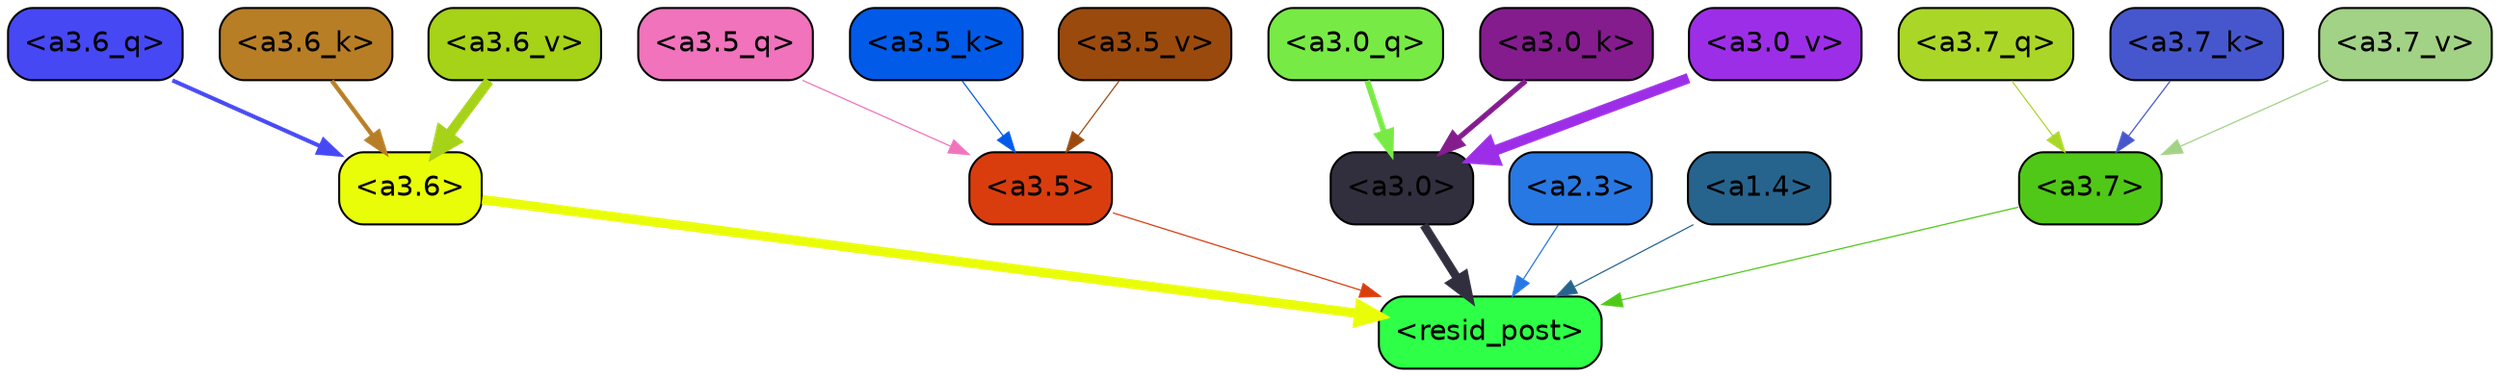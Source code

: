 strict digraph "" {
	graph [bgcolor=transparent,
		layout=dot,
		overlap=false,
		splines=true
	];
	"<a3.7>"	[color=black,
		fillcolor="#50c817",
		fontname=Helvetica,
		shape=box,
		style="filled, rounded"];
	"<resid_post>"	[color=black,
		fillcolor="#2eff47",
		fontname=Helvetica,
		shape=box,
		style="filled, rounded"];
	"<a3.7>" -> "<resid_post>"	[color="#50c817",
		penwidth=0.6];
	"<a3.6>"	[color=black,
		fillcolor="#e9fc08",
		fontname=Helvetica,
		shape=box,
		style="filled, rounded"];
	"<a3.6>" -> "<resid_post>"	[color="#e9fc08",
		penwidth=4.6696330308914185];
	"<a3.5>"	[color=black,
		fillcolor="#d93d0e",
		fontname=Helvetica,
		shape=box,
		style="filled, rounded"];
	"<a3.5>" -> "<resid_post>"	[color="#d93d0e",
		penwidth=0.6];
	"<a3.0>"	[color=black,
		fillcolor="#312e3d",
		fontname=Helvetica,
		shape=box,
		style="filled, rounded"];
	"<a3.0>" -> "<resid_post>"	[color="#312e3d",
		penwidth=4.282557368278503];
	"<a2.3>"	[color=black,
		fillcolor="#2878e3",
		fontname=Helvetica,
		shape=box,
		style="filled, rounded"];
	"<a2.3>" -> "<resid_post>"	[color="#2878e3",
		penwidth=0.6];
	"<a1.4>"	[color=black,
		fillcolor="#26648e",
		fontname=Helvetica,
		shape=box,
		style="filled, rounded"];
	"<a1.4>" -> "<resid_post>"	[color="#26648e",
		penwidth=0.6];
	"<a3.7_q>"	[color=black,
		fillcolor="#aad727",
		fontname=Helvetica,
		shape=box,
		style="filled, rounded"];
	"<a3.7_q>" -> "<a3.7>"	[color="#aad727",
		penwidth=0.6];
	"<a3.6_q>"	[color=black,
		fillcolor="#4648f4",
		fontname=Helvetica,
		shape=box,
		style="filled, rounded"];
	"<a3.6_q>" -> "<a3.6>"	[color="#4648f4",
		penwidth=2.03758105635643];
	"<a3.5_q>"	[color=black,
		fillcolor="#f073bc",
		fontname=Helvetica,
		shape=box,
		style="filled, rounded"];
	"<a3.5_q>" -> "<a3.5>"	[color="#f073bc",
		penwidth=0.6];
	"<a3.0_q>"	[color=black,
		fillcolor="#78ea45",
		fontname=Helvetica,
		shape=box,
		style="filled, rounded"];
	"<a3.0_q>" -> "<a3.0>"	[color="#78ea45",
		penwidth=2.8638100624084473];
	"<a3.7_k>"	[color=black,
		fillcolor="#4657ce",
		fontname=Helvetica,
		shape=box,
		style="filled, rounded"];
	"<a3.7_k>" -> "<a3.7>"	[color="#4657ce",
		penwidth=0.6];
	"<a3.6_k>"	[color=black,
		fillcolor="#b87e26",
		fontname=Helvetica,
		shape=box,
		style="filled, rounded"];
	"<a3.6_k>" -> "<a3.6>"	[color="#b87e26",
		penwidth=2.174198240041733];
	"<a3.5_k>"	[color=black,
		fillcolor="#025ae8",
		fontname=Helvetica,
		shape=box,
		style="filled, rounded"];
	"<a3.5_k>" -> "<a3.5>"	[color="#025ae8",
		penwidth=0.6];
	"<a3.0_k>"	[color=black,
		fillcolor="#841c8e",
		fontname=Helvetica,
		shape=box,
		style="filled, rounded"];
	"<a3.0_k>" -> "<a3.0>"	[color="#841c8e",
		penwidth=2.6274144649505615];
	"<a3.7_v>"	[color=black,
		fillcolor="#a2d286",
		fontname=Helvetica,
		shape=box,
		style="filled, rounded"];
	"<a3.7_v>" -> "<a3.7>"	[color="#a2d286",
		penwidth=0.6];
	"<a3.6_v>"	[color=black,
		fillcolor="#a6d218",
		fontname=Helvetica,
		shape=box,
		style="filled, rounded"];
	"<a3.6_v>" -> "<a3.6>"	[color="#a6d218",
		penwidth=5.002329230308533];
	"<a3.5_v>"	[color=black,
		fillcolor="#9b4a0e",
		fontname=Helvetica,
		shape=box,
		style="filled, rounded"];
	"<a3.5_v>" -> "<a3.5>"	[color="#9b4a0e",
		penwidth=0.6];
	"<a3.0_v>"	[color=black,
		fillcolor="#9d2ee7",
		fontname=Helvetica,
		shape=box,
		style="filled, rounded"];
	"<a3.0_v>" -> "<a3.0>"	[color="#9d2ee7",
		penwidth=5.188832879066467];
}
